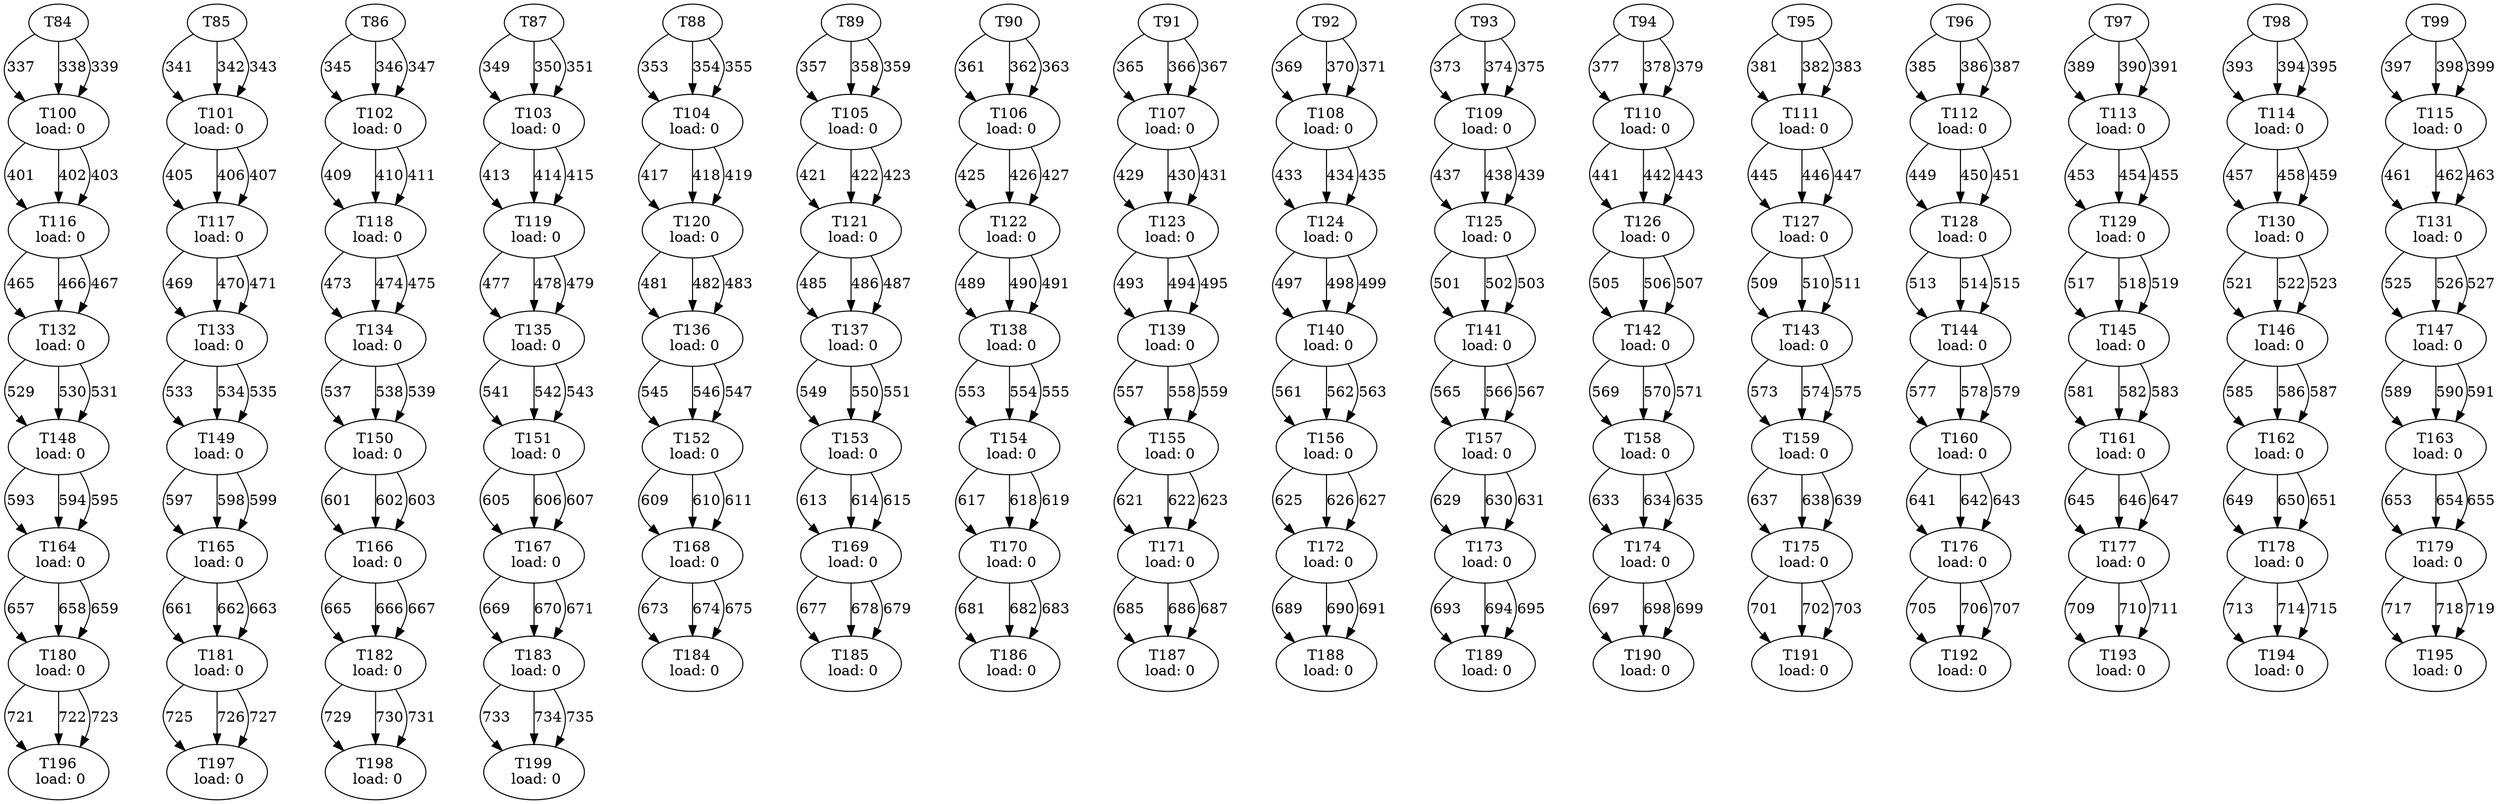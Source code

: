 digraph taskgraph {
	T100 [label= "T100\n load: 0"];
	T84 -> T100[label=337];
	T84 -> T100[label=338];
	T84 -> T100[label=339];
	T101 [label= "T101\n load: 0"];
	T85 -> T101[label=341];
	T85 -> T101[label=342];
	T85 -> T101[label=343];
	T102 [label= "T102\n load: 0"];
	T86 -> T102[label=345];
	T86 -> T102[label=346];
	T86 -> T102[label=347];
	T103 [label= "T103\n load: 0"];
	T87 -> T103[label=349];
	T87 -> T103[label=350];
	T87 -> T103[label=351];
	T104 [label= "T104\n load: 0"];
	T88 -> T104[label=353];
	T88 -> T104[label=354];
	T88 -> T104[label=355];
	T105 [label= "T105\n load: 0"];
	T89 -> T105[label=357];
	T89 -> T105[label=358];
	T89 -> T105[label=359];
	T106 [label= "T106\n load: 0"];
	T90 -> T106[label=361];
	T90 -> T106[label=362];
	T90 -> T106[label=363];
	T107 [label= "T107\n load: 0"];
	T91 -> T107[label=365];
	T91 -> T107[label=366];
	T91 -> T107[label=367];
	T108 [label= "T108\n load: 0"];
	T92 -> T108[label=369];
	T92 -> T108[label=370];
	T92 -> T108[label=371];
	T109 [label= "T109\n load: 0"];
	T93 -> T109[label=373];
	T93 -> T109[label=374];
	T93 -> T109[label=375];
	T110 [label= "T110\n load: 0"];
	T94 -> T110[label=377];
	T94 -> T110[label=378];
	T94 -> T110[label=379];
	T111 [label= "T111\n load: 0"];
	T95 -> T111[label=381];
	T95 -> T111[label=382];
	T95 -> T111[label=383];
	T112 [label= "T112\n load: 0"];
	T96 -> T112[label=385];
	T96 -> T112[label=386];
	T96 -> T112[label=387];
	T113 [label= "T113\n load: 0"];
	T97 -> T113[label=389];
	T97 -> T113[label=390];
	T97 -> T113[label=391];
	T114 [label= "T114\n load: 0"];
	T98 -> T114[label=393];
	T98 -> T114[label=394];
	T98 -> T114[label=395];
	T115 [label= "T115\n load: 0"];
	T99 -> T115[label=397];
	T99 -> T115[label=398];
	T99 -> T115[label=399];
	T116 [label= "T116\n load: 0"];
	T100 -> T116[label=401];
	T100 -> T116[label=402];
	T100 -> T116[label=403];
	T117 [label= "T117\n load: 0"];
	T101 -> T117[label=405];
	T101 -> T117[label=406];
	T101 -> T117[label=407];
	T118 [label= "T118\n load: 0"];
	T102 -> T118[label=409];
	T102 -> T118[label=410];
	T102 -> T118[label=411];
	T119 [label= "T119\n load: 0"];
	T103 -> T119[label=413];
	T103 -> T119[label=414];
	T103 -> T119[label=415];
	T120 [label= "T120\n load: 0"];
	T104 -> T120[label=417];
	T104 -> T120[label=418];
	T104 -> T120[label=419];
	T121 [label= "T121\n load: 0"];
	T105 -> T121[label=421];
	T105 -> T121[label=422];
	T105 -> T121[label=423];
	T122 [label= "T122\n load: 0"];
	T106 -> T122[label=425];
	T106 -> T122[label=426];
	T106 -> T122[label=427];
	T123 [label= "T123\n load: 0"];
	T107 -> T123[label=429];
	T107 -> T123[label=430];
	T107 -> T123[label=431];
	T124 [label= "T124\n load: 0"];
	T108 -> T124[label=433];
	T108 -> T124[label=434];
	T108 -> T124[label=435];
	T125 [label= "T125\n load: 0"];
	T109 -> T125[label=437];
	T109 -> T125[label=438];
	T109 -> T125[label=439];
	T126 [label= "T126\n load: 0"];
	T110 -> T126[label=441];
	T110 -> T126[label=442];
	T110 -> T126[label=443];
	T127 [label= "T127\n load: 0"];
	T111 -> T127[label=445];
	T111 -> T127[label=446];
	T111 -> T127[label=447];
	T128 [label= "T128\n load: 0"];
	T112 -> T128[label=449];
	T112 -> T128[label=450];
	T112 -> T128[label=451];
	T129 [label= "T129\n load: 0"];
	T113 -> T129[label=453];
	T113 -> T129[label=454];
	T113 -> T129[label=455];
	T130 [label= "T130\n load: 0"];
	T114 -> T130[label=457];
	T114 -> T130[label=458];
	T114 -> T130[label=459];
	T131 [label= "T131\n load: 0"];
	T115 -> T131[label=461];
	T115 -> T131[label=462];
	T115 -> T131[label=463];
	T132 [label= "T132\n load: 0"];
	T116 -> T132[label=465];
	T116 -> T132[label=466];
	T116 -> T132[label=467];
	T133 [label= "T133\n load: 0"];
	T117 -> T133[label=469];
	T117 -> T133[label=470];
	T117 -> T133[label=471];
	T134 [label= "T134\n load: 0"];
	T118 -> T134[label=473];
	T118 -> T134[label=474];
	T118 -> T134[label=475];
	T135 [label= "T135\n load: 0"];
	T119 -> T135[label=477];
	T119 -> T135[label=478];
	T119 -> T135[label=479];
	T136 [label= "T136\n load: 0"];
	T120 -> T136[label=481];
	T120 -> T136[label=482];
	T120 -> T136[label=483];
	T137 [label= "T137\n load: 0"];
	T121 -> T137[label=485];
	T121 -> T137[label=486];
	T121 -> T137[label=487];
	T138 [label= "T138\n load: 0"];
	T122 -> T138[label=489];
	T122 -> T138[label=490];
	T122 -> T138[label=491];
	T139 [label= "T139\n load: 0"];
	T123 -> T139[label=493];
	T123 -> T139[label=494];
	T123 -> T139[label=495];
	T140 [label= "T140\n load: 0"];
	T124 -> T140[label=497];
	T124 -> T140[label=498];
	T124 -> T140[label=499];
	T141 [label= "T141\n load: 0"];
	T125 -> T141[label=501];
	T125 -> T141[label=502];
	T125 -> T141[label=503];
	T142 [label= "T142\n load: 0"];
	T126 -> T142[label=505];
	T126 -> T142[label=506];
	T126 -> T142[label=507];
	T143 [label= "T143\n load: 0"];
	T127 -> T143[label=509];
	T127 -> T143[label=510];
	T127 -> T143[label=511];
	T144 [label= "T144\n load: 0"];
	T128 -> T144[label=513];
	T128 -> T144[label=514];
	T128 -> T144[label=515];
	T145 [label= "T145\n load: 0"];
	T129 -> T145[label=517];
	T129 -> T145[label=518];
	T129 -> T145[label=519];
	T146 [label= "T146\n load: 0"];
	T130 -> T146[label=521];
	T130 -> T146[label=522];
	T130 -> T146[label=523];
	T147 [label= "T147\n load: 0"];
	T131 -> T147[label=525];
	T131 -> T147[label=526];
	T131 -> T147[label=527];
	T148 [label= "T148\n load: 0"];
	T132 -> T148[label=529];
	T132 -> T148[label=530];
	T132 -> T148[label=531];
	T149 [label= "T149\n load: 0"];
	T133 -> T149[label=533];
	T133 -> T149[label=534];
	T133 -> T149[label=535];
	T150 [label= "T150\n load: 0"];
	T134 -> T150[label=537];
	T134 -> T150[label=538];
	T134 -> T150[label=539];
	T151 [label= "T151\n load: 0"];
	T135 -> T151[label=541];
	T135 -> T151[label=542];
	T135 -> T151[label=543];
	T152 [label= "T152\n load: 0"];
	T136 -> T152[label=545];
	T136 -> T152[label=546];
	T136 -> T152[label=547];
	T153 [label= "T153\n load: 0"];
	T137 -> T153[label=549];
	T137 -> T153[label=550];
	T137 -> T153[label=551];
	T154 [label= "T154\n load: 0"];
	T138 -> T154[label=553];
	T138 -> T154[label=554];
	T138 -> T154[label=555];
	T155 [label= "T155\n load: 0"];
	T139 -> T155[label=557];
	T139 -> T155[label=558];
	T139 -> T155[label=559];
	T156 [label= "T156\n load: 0"];
	T140 -> T156[label=561];
	T140 -> T156[label=562];
	T140 -> T156[label=563];
	T157 [label= "T157\n load: 0"];
	T141 -> T157[label=565];
	T141 -> T157[label=566];
	T141 -> T157[label=567];
	T158 [label= "T158\n load: 0"];
	T142 -> T158[label=569];
	T142 -> T158[label=570];
	T142 -> T158[label=571];
	T159 [label= "T159\n load: 0"];
	T143 -> T159[label=573];
	T143 -> T159[label=574];
	T143 -> T159[label=575];
	T160 [label= "T160\n load: 0"];
	T144 -> T160[label=577];
	T144 -> T160[label=578];
	T144 -> T160[label=579];
	T161 [label= "T161\n load: 0"];
	T145 -> T161[label=581];
	T145 -> T161[label=582];
	T145 -> T161[label=583];
	T162 [label= "T162\n load: 0"];
	T146 -> T162[label=585];
	T146 -> T162[label=586];
	T146 -> T162[label=587];
	T163 [label= "T163\n load: 0"];
	T147 -> T163[label=589];
	T147 -> T163[label=590];
	T147 -> T163[label=591];
	T164 [label= "T164\n load: 0"];
	T148 -> T164[label=593];
	T148 -> T164[label=594];
	T148 -> T164[label=595];
	T165 [label= "T165\n load: 0"];
	T149 -> T165[label=597];
	T149 -> T165[label=598];
	T149 -> T165[label=599];
	T166 [label= "T166\n load: 0"];
	T150 -> T166[label=601];
	T150 -> T166[label=602];
	T150 -> T166[label=603];
	T167 [label= "T167\n load: 0"];
	T151 -> T167[label=605];
	T151 -> T167[label=606];
	T151 -> T167[label=607];
	T168 [label= "T168\n load: 0"];
	T152 -> T168[label=609];
	T152 -> T168[label=610];
	T152 -> T168[label=611];
	T169 [label= "T169\n load: 0"];
	T153 -> T169[label=613];
	T153 -> T169[label=614];
	T153 -> T169[label=615];
	T170 [label= "T170\n load: 0"];
	T154 -> T170[label=617];
	T154 -> T170[label=618];
	T154 -> T170[label=619];
	T171 [label= "T171\n load: 0"];
	T155 -> T171[label=621];
	T155 -> T171[label=622];
	T155 -> T171[label=623];
	T172 [label= "T172\n load: 0"];
	T156 -> T172[label=625];
	T156 -> T172[label=626];
	T156 -> T172[label=627];
	T173 [label= "T173\n load: 0"];
	T157 -> T173[label=629];
	T157 -> T173[label=630];
	T157 -> T173[label=631];
	T174 [label= "T174\n load: 0"];
	T158 -> T174[label=633];
	T158 -> T174[label=634];
	T158 -> T174[label=635];
	T175 [label= "T175\n load: 0"];
	T159 -> T175[label=637];
	T159 -> T175[label=638];
	T159 -> T175[label=639];
	T176 [label= "T176\n load: 0"];
	T160 -> T176[label=641];
	T160 -> T176[label=642];
	T160 -> T176[label=643];
	T177 [label= "T177\n load: 0"];
	T161 -> T177[label=645];
	T161 -> T177[label=646];
	T161 -> T177[label=647];
	T178 [label= "T178\n load: 0"];
	T162 -> T178[label=649];
	T162 -> T178[label=650];
	T162 -> T178[label=651];
	T179 [label= "T179\n load: 0"];
	T163 -> T179[label=653];
	T163 -> T179[label=654];
	T163 -> T179[label=655];
	T180 [label= "T180\n load: 0"];
	T164 -> T180[label=657];
	T164 -> T180[label=658];
	T164 -> T180[label=659];
	T181 [label= "T181\n load: 0"];
	T165 -> T181[label=661];
	T165 -> T181[label=662];
	T165 -> T181[label=663];
	T182 [label= "T182\n load: 0"];
	T166 -> T182[label=665];
	T166 -> T182[label=666];
	T166 -> T182[label=667];
	T183 [label= "T183\n load: 0"];
	T167 -> T183[label=669];
	T167 -> T183[label=670];
	T167 -> T183[label=671];
	T184 [label= "T184\n load: 0"];
	T168 -> T184[label=673];
	T168 -> T184[label=674];
	T168 -> T184[label=675];
	T185 [label= "T185\n load: 0"];
	T169 -> T185[label=677];
	T169 -> T185[label=678];
	T169 -> T185[label=679];
	T186 [label= "T186\n load: 0"];
	T170 -> T186[label=681];
	T170 -> T186[label=682];
	T170 -> T186[label=683];
	T187 [label= "T187\n load: 0"];
	T171 -> T187[label=685];
	T171 -> T187[label=686];
	T171 -> T187[label=687];
	T188 [label= "T188\n load: 0"];
	T172 -> T188[label=689];
	T172 -> T188[label=690];
	T172 -> T188[label=691];
	T189 [label= "T189\n load: 0"];
	T173 -> T189[label=693];
	T173 -> T189[label=694];
	T173 -> T189[label=695];
	T190 [label= "T190\n load: 0"];
	T174 -> T190[label=697];
	T174 -> T190[label=698];
	T174 -> T190[label=699];
	T191 [label= "T191\n load: 0"];
	T175 -> T191[label=701];
	T175 -> T191[label=702];
	T175 -> T191[label=703];
	T192 [label= "T192\n load: 0"];
	T176 -> T192[label=705];
	T176 -> T192[label=706];
	T176 -> T192[label=707];
	T193 [label= "T193\n load: 0"];
	T177 -> T193[label=709];
	T177 -> T193[label=710];
	T177 -> T193[label=711];
	T194 [label= "T194\n load: 0"];
	T178 -> T194[label=713];
	T178 -> T194[label=714];
	T178 -> T194[label=715];
	T195 [label= "T195\n load: 0"];
	T179 -> T195[label=717];
	T179 -> T195[label=718];
	T179 -> T195[label=719];
	T196 [label= "T196\n load: 0"];
	T180 -> T196[label=721];
	T180 -> T196[label=722];
	T180 -> T196[label=723];
	T197 [label= "T197\n load: 0"];
	T181 -> T197[label=725];
	T181 -> T197[label=726];
	T181 -> T197[label=727];
	T198 [label= "T198\n load: 0"];
	T182 -> T198[label=729];
	T182 -> T198[label=730];
	T182 -> T198[label=731];
	T199 [label= "T199\n load: 0"];
	T183 -> T199[label=733];
	T183 -> T199[label=734];
	T183 -> T199[label=735];
}